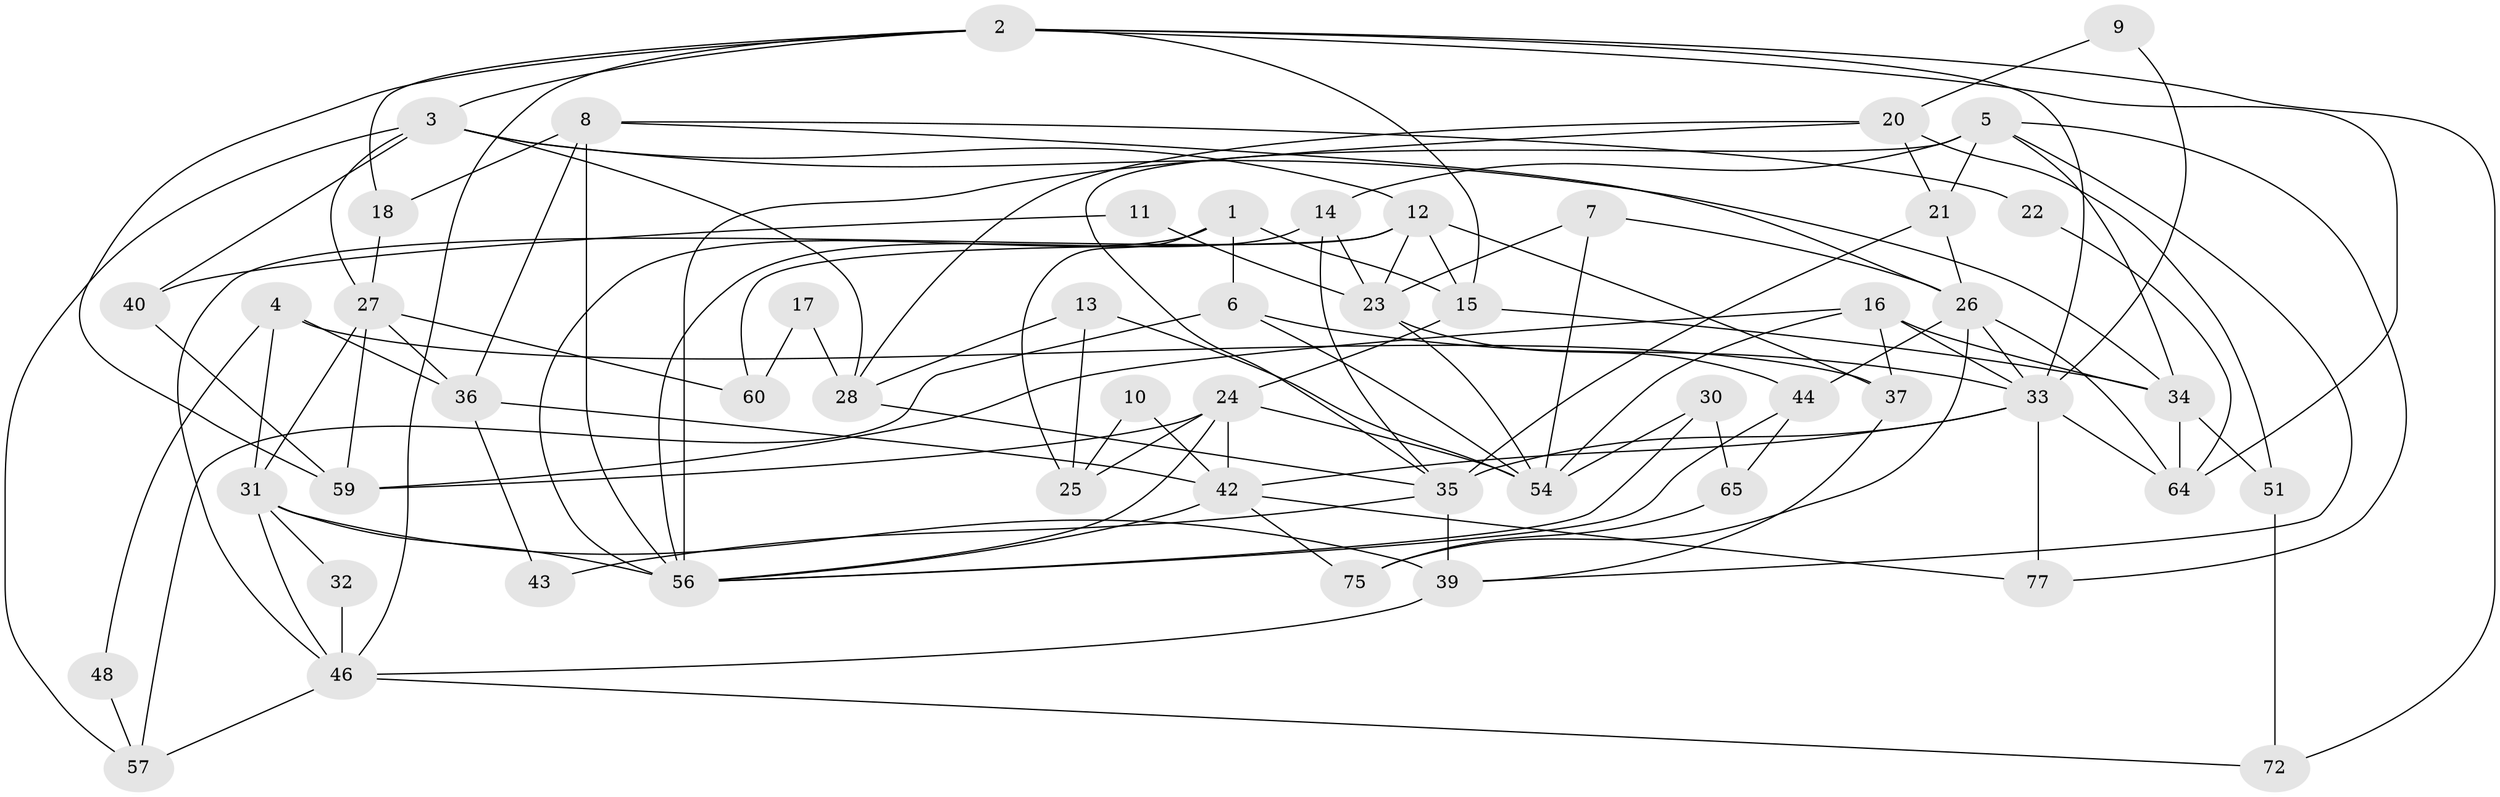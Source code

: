 // Generated by graph-tools (version 1.1) at 2025/52/02/27/25 19:52:04]
// undirected, 53 vertices, 120 edges
graph export_dot {
graph [start="1"]
  node [color=gray90,style=filled];
  1 [super="+71"];
  2 [super="+69"];
  3 [super="+38"];
  4 [super="+29"];
  5 [super="+63"];
  6 [super="+58"];
  7;
  8 [super="+74"];
  9;
  10;
  11;
  12 [super="+19"];
  13;
  14;
  15;
  16 [super="+61"];
  17;
  18;
  20 [super="+50"];
  21 [super="+47"];
  22;
  23 [super="+55"];
  24 [super="+45"];
  25;
  26 [super="+66"];
  27 [super="+73"];
  28 [super="+76"];
  30;
  31 [super="+53"];
  32;
  33 [super="+49"];
  34 [super="+70"];
  35 [super="+41"];
  36 [super="+52"];
  37;
  39;
  40;
  42 [super="+68"];
  43;
  44;
  46;
  48;
  51;
  54 [super="+67"];
  56 [super="+62"];
  57;
  59;
  60;
  64;
  65;
  72;
  75;
  77;
  1 -- 6 [weight=2];
  1 -- 56;
  1 -- 25;
  1 -- 15;
  2 -- 18;
  2 -- 64;
  2 -- 72;
  2 -- 3;
  2 -- 59;
  2 -- 46;
  2 -- 15;
  2 -- 33;
  3 -- 28 [weight=2];
  3 -- 34;
  3 -- 40;
  3 -- 27 [weight=2];
  3 -- 12;
  3 -- 57;
  4 -- 48;
  4 -- 37;
  4 -- 31;
  4 -- 36;
  5 -- 35;
  5 -- 34;
  5 -- 39;
  5 -- 77;
  5 -- 14;
  5 -- 21 [weight=2];
  6 -- 57;
  6 -- 54;
  6 -- 33;
  7 -- 54;
  7 -- 23;
  7 -- 26;
  8 -- 18;
  8 -- 22;
  8 -- 26;
  8 -- 56;
  8 -- 36;
  9 -- 20;
  9 -- 33;
  10 -- 25;
  10 -- 42;
  11 -- 40;
  11 -- 23;
  12 -- 15 [weight=2];
  12 -- 60;
  12 -- 37;
  12 -- 23;
  12 -- 46;
  13 -- 25;
  13 -- 54;
  13 -- 28;
  14 -- 56;
  14 -- 23;
  14 -- 35;
  15 -- 24 [weight=2];
  15 -- 34;
  16 -- 34;
  16 -- 33;
  16 -- 37;
  16 -- 54;
  16 -- 59;
  17 -- 60;
  17 -- 28;
  18 -- 27;
  20 -- 28;
  20 -- 56;
  20 -- 51;
  20 -- 21;
  21 -- 35 [weight=2];
  21 -- 26;
  22 -- 64;
  23 -- 54;
  23 -- 44;
  24 -- 42;
  24 -- 54;
  24 -- 25;
  24 -- 56;
  24 -- 59;
  26 -- 33 [weight=2];
  26 -- 64;
  26 -- 75;
  26 -- 44;
  27 -- 59;
  27 -- 60;
  27 -- 36;
  27 -- 31;
  28 -- 35;
  30 -- 65;
  30 -- 56;
  30 -- 54;
  31 -- 39;
  31 -- 46;
  31 -- 32;
  31 -- 56;
  32 -- 46;
  33 -- 42;
  33 -- 77;
  33 -- 35;
  33 -- 64;
  34 -- 64;
  34 -- 51;
  35 -- 39 [weight=2];
  35 -- 43;
  36 -- 43;
  36 -- 42;
  37 -- 39;
  39 -- 46;
  40 -- 59;
  42 -- 56;
  42 -- 75;
  42 -- 77;
  44 -- 56;
  44 -- 65;
  46 -- 57;
  46 -- 72;
  48 -- 57;
  51 -- 72;
  65 -- 75;
}
